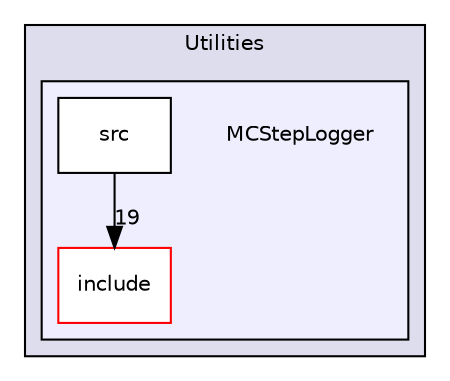 digraph "/home/travis/build/AliceO2Group/AliceO2/Utilities/MCStepLogger" {
  bgcolor=transparent;
  compound=true
  node [ fontsize="10", fontname="Helvetica"];
  edge [ labelfontsize="10", labelfontname="Helvetica"];
  subgraph clusterdir_b05a5fa85f84bfc9013183c9d87f9a36 {
    graph [ bgcolor="#ddddee", pencolor="black", label="Utilities" fontname="Helvetica", fontsize="10", URL="dir_b05a5fa85f84bfc9013183c9d87f9a36.html"]
  subgraph clusterdir_7689f0333efaa52ae71a33d099d65f30 {
    graph [ bgcolor="#eeeeff", pencolor="black", label="" URL="dir_7689f0333efaa52ae71a33d099d65f30.html"];
    dir_7689f0333efaa52ae71a33d099d65f30 [shape=plaintext label="MCStepLogger"];
    dir_adf3e7704c4cabadd511d1c5282c0faa [shape=box label="include" color="red" fillcolor="white" style="filled" URL="dir_adf3e7704c4cabadd511d1c5282c0faa.html"];
    dir_bfaa40361d1f4d84c9072453cc7b2e3b [shape=box label="src" color="black" fillcolor="white" style="filled" URL="dir_bfaa40361d1f4d84c9072453cc7b2e3b.html"];
  }
  }
  dir_bfaa40361d1f4d84c9072453cc7b2e3b->dir_adf3e7704c4cabadd511d1c5282c0faa [headlabel="19", labeldistance=1.5 headhref="dir_000450_000448.html"];
}
